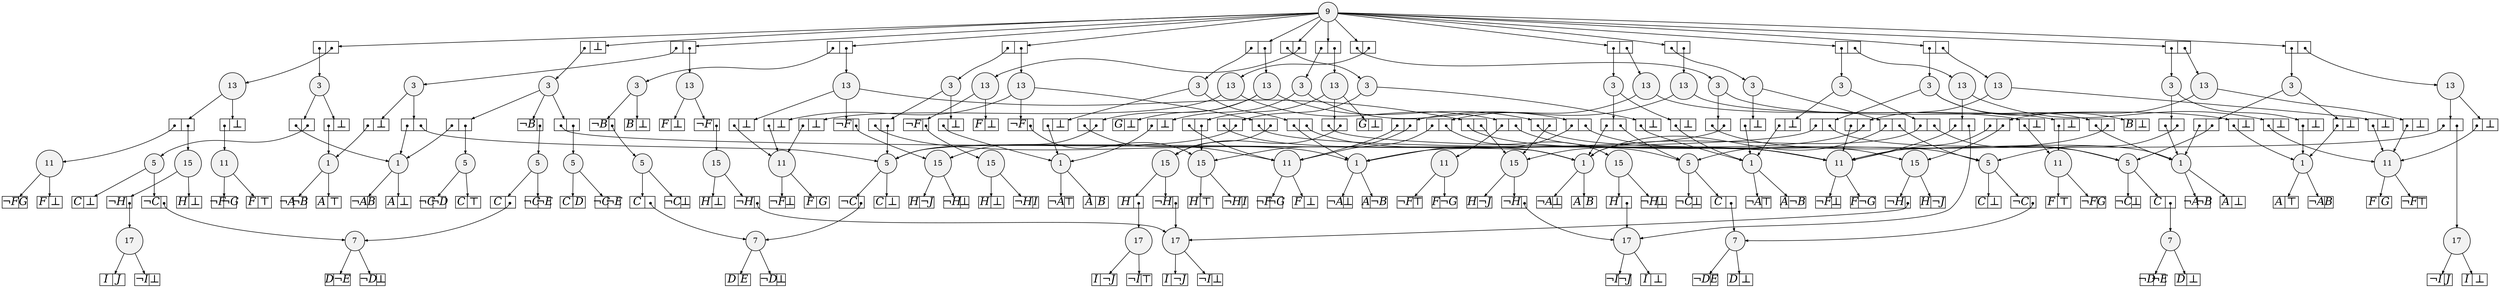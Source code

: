 
digraph sdd {

overlap=false

{rank=same; n268 n131 n88 n141 n76 }
{rank=same; n302 n242 n295 n128 n89 n297 n246 n132 n79 }
{rank=same; n304 n301 n300 n299 n298 n296 n294 n292 n290 n283 n281 n276 n275 n267 }
{rank=same; n148 n303 n248 n280 n147 n217 n33 n91 }
{rank=same; n326 }
{rank=same; n58 n59 n39 n95 }
{rank=same; n164 n166 n173 n177 n156 n170 n323 n314 n308 }
{rank=same; n179 n180 n174 n212 n216 n167 n204 n291 n305 n176 n306 n207 n206 n208 n325 }
{rank=same; n63 n65 n101 n114 n102 n158 n64 n106 }

n268 [label= "17",style=filled,fillcolor=gray95,shape=circle,height=.25,width=.25]; 
n268e0
      [label= "<L>I|<R>J",
      shape=record,
      fontsize=20,
      fontname="Times-Italic",
      fillcolor=white,
      style=filled,
      fixedsize=true,
      height=.30, 
      width=.65];

n268->n268e0 [arrowsize=.50];
n268e1
      [label= "<L>&not;I|<R>&#8869;",
      shape=record,
      fontsize=20,
      fontname="Times-Italic",
      fillcolor=white,
      style=filled,
      fixedsize=true,
      height=.30, 
      width=.65];

n268->n268e1 [arrowsize=.50];
n131 [label= "17",style=filled,fillcolor=gray95,shape=circle,height=.25,width=.25]; 
n131e0
      [label= "<L>I|<R>&not;J",
      shape=record,
      fontsize=20,
      fontname="Times-Italic",
      fillcolor=white,
      style=filled,
      fixedsize=true,
      height=.30, 
      width=.65];

n131->n131e0 [arrowsize=.50];
n131e1
      [label= "<L>&not;I|<R>&#8869;",
      shape=record,
      fontsize=20,
      fontname="Times-Italic",
      fillcolor=white,
      style=filled,
      fixedsize=true,
      height=.30, 
      width=.65];

n131->n131e1 [arrowsize=.50];
n88 [label= "17",style=filled,fillcolor=gray95,shape=circle,height=.25,width=.25]; 
n88e0
      [label= "<L>&not;I|<R>&not;J",
      shape=record,
      fontsize=20,
      fontname="Times-Italic",
      fillcolor=white,
      style=filled,
      fixedsize=true,
      height=.30, 
      width=.65];

n88->n88e0 [arrowsize=.50];
n88e1
      [label= "<L>I|<R>&#8869;",
      shape=record,
      fontsize=20,
      fontname="Times-Italic",
      fillcolor=white,
      style=filled,
      fixedsize=true,
      height=.30, 
      width=.65];

n88->n88e1 [arrowsize=.50];
n141 [label= "17",style=filled,fillcolor=gray95,shape=circle,height=.25,width=.25]; 
n141e0
      [label= "<L>&not;I|<R>J",
      shape=record,
      fontsize=20,
      fontname="Times-Italic",
      fillcolor=white,
      style=filled,
      fixedsize=true,
      height=.30, 
      width=.65];

n141->n141e0 [arrowsize=.50];
n141e1
      [label= "<L>I|<R>&#8869;",
      shape=record,
      fontsize=20,
      fontname="Times-Italic",
      fillcolor=white,
      style=filled,
      fixedsize=true,
      height=.30, 
      width=.65];

n141->n141e1 [arrowsize=.50];
n76 [label= "17",style=filled,fillcolor=gray95,shape=circle,height=.25,width=.25]; 
n76e0
      [label= "<L>I|<R>&not;J",
      shape=record,
      fontsize=20,
      fontname="Times-Italic",
      fillcolor=white,
      style=filled,
      fixedsize=true,
      height=.30, 
      width=.65];

n76->n76e0 [arrowsize=.50];
n76e1
      [label= "<L>&not;I|<R>&#8868;",
      shape=record,
      fontsize=20,
      fontname="Times-Italic",
      fillcolor=white,
      style=filled,
      fixedsize=true,
      height=.30, 
      width=.65];

n76->n76e1 [arrowsize=.50];
n302 [label= "15",style=filled,fillcolor=gray95,shape=circle,height=.25,width=.25]; 
n302e0
      [label= "<L>&not;H|<R>",
      shape=record,
      fontsize=20,
      fontname="Times-Italic",
      fillcolor=white,
      style=filled,
      fixedsize=true,
      height=.30, 
      width=.65];

n302->n302e0 [arrowsize=.50];
n302e0:R:c->n268 [arrowsize=.50,tailclip=false,arrowtail=dot,dir=both];
n302e1
      [label= "<L>H|<R>&#8869;",
      shape=record,
      fontsize=20,
      fontname="Times-Italic",
      fillcolor=white,
      style=filled,
      fixedsize=true,
      height=.30, 
      width=.65];

n302->n302e1 [arrowsize=.50];
n242 [label= "15",style=filled,fillcolor=gray95,shape=circle,height=.25,width=.25]; 
n242e0
      [label= "<L>&not;H|<R>",
      shape=record,
      fontsize=20,
      fontname="Times-Italic",
      fillcolor=white,
      style=filled,
      fixedsize=true,
      height=.30, 
      width=.65];

n242->n242e0 [arrowsize=.50];
n242e0:R:c->n131 [arrowsize=.50,tailclip=false,arrowtail=dot,dir=both];
n242e1
      [label= "<L>H|<R>&#8869;",
      shape=record,
      fontsize=20,
      fontname="Times-Italic",
      fillcolor=white,
      style=filled,
      fixedsize=true,
      height=.30, 
      width=.65];

n242->n242e1 [arrowsize=.50];
n295 [label= "15",style=filled,fillcolor=gray95,shape=circle,height=.25,width=.25]; 
n295e0
      [label= "<L>&not;H|<R>",
      shape=record,
      fontsize=20,
      fontname="Times-Italic",
      fillcolor=white,
      style=filled,
      fixedsize=true,
      height=.30, 
      width=.65];

n295->n295e0 [arrowsize=.50];
n295e0:R:c->n131 [arrowsize=.50,tailclip=false,arrowtail=dot,dir=both];
n295e1
      [label= "<L>H|<R>&not;J",
      shape=record,
      fontsize=20,
      fontname="Times-Italic",
      fillcolor=white,
      style=filled,
      fixedsize=true,
      height=.30, 
      width=.65];

n295->n295e1 [arrowsize=.50];
n128 [label= "15",style=filled,fillcolor=gray95,shape=circle,height=.25,width=.25]; 
n128e0
      [label= "<L>H|<R>&not;J",
      shape=record,
      fontsize=20,
      fontname="Times-Italic",
      fillcolor=white,
      style=filled,
      fixedsize=true,
      height=.30, 
      width=.65];

n128->n128e0 [arrowsize=.50];
n128e1
      [label= "<L>&not;H|<R>&#8869;",
      shape=record,
      fontsize=20,
      fontname="Times-Italic",
      fillcolor=white,
      style=filled,
      fixedsize=true,
      height=.30, 
      width=.65];

n128->n128e1 [arrowsize=.50];
n89 [label= "15",style=filled,fillcolor=gray95,shape=circle,height=.25,width=.25]; 
n89e0
      [label= "<L>&not;H|<R>",
      shape=record,
      fontsize=20,
      fontname="Times-Italic",
      fillcolor=white,
      style=filled,
      fixedsize=true,
      height=.30, 
      width=.65];

n89->n89e0 [arrowsize=.50];
n89e0:R:c->n88 [arrowsize=.50,tailclip=false,arrowtail=dot,dir=both];
n89e1
      [label= "<L>H|<R>&not;J",
      shape=record,
      fontsize=20,
      fontname="Times-Italic",
      fillcolor=white,
      style=filled,
      fixedsize=true,
      height=.30, 
      width=.65];

n89->n89e1 [arrowsize=.50];
n297 [label= "15",style=filled,fillcolor=gray95,shape=circle,height=.25,width=.25]; 
n297e0
      [label= "<L>H|<R>",
      shape=record,
      fontsize=20,
      fontname="Times-Italic",
      fillcolor=white,
      style=filled,
      fixedsize=true,
      height=.30, 
      width=.65];

n297->n297e0 [arrowsize=.50];
n297e0:R:c->n88 [arrowsize=.50,tailclip=false,arrowtail=dot,dir=both];
n297e1
      [label= "<L>&not;H|<R>&#8869;",
      shape=record,
      fontsize=20,
      fontname="Times-Italic",
      fillcolor=white,
      style=filled,
      fixedsize=true,
      height=.30, 
      width=.65];

n297->n297e1 [arrowsize=.50];
n246 [label= "15",style=filled,fillcolor=gray95,shape=circle,height=.25,width=.25]; 
n246e0
      [label= "<L>&not;H|<R>I",
      shape=record,
      fontsize=20,
      fontname="Times-Italic",
      fillcolor=white,
      style=filled,
      fixedsize=true,
      height=.30, 
      width=.65];

n246->n246e0 [arrowsize=.50];
n246e1
      [label= "<L>H|<R>&#8869;",
      shape=record,
      fontsize=20,
      fontname="Times-Italic",
      fillcolor=white,
      style=filled,
      fixedsize=true,
      height=.30, 
      width=.65];

n246->n246e1 [arrowsize=.50];
n132 [label= "15",style=filled,fillcolor=gray95,shape=circle,height=.25,width=.25]; 
n132e0
      [label= "<L>&not;H|<R>",
      shape=record,
      fontsize=20,
      fontname="Times-Italic",
      fillcolor=white,
      style=filled,
      fixedsize=true,
      height=.30, 
      width=.65];

n132->n132e0 [arrowsize=.50];
n132e0:R:c->n131 [arrowsize=.50,tailclip=false,arrowtail=dot,dir=both];
n132e1
      [label= "<L>H|<R>",
      shape=record,
      fontsize=20,
      fontname="Times-Italic",
      fillcolor=white,
      style=filled,
      fixedsize=true,
      height=.30, 
      width=.65];

n132->n132e1 [arrowsize=.50];
n132e1:R:c->n76 [arrowsize=.50,tailclip=false,arrowtail=dot,dir=both];
n79 [label= "15",style=filled,fillcolor=gray95,shape=circle,height=.25,width=.25]; 
n79e0
      [label= "<L>&not;H|<R>I",
      shape=record,
      fontsize=20,
      fontname="Times-Italic",
      fillcolor=white,
      style=filled,
      fixedsize=true,
      height=.30, 
      width=.65];

n79->n79e0 [arrowsize=.50];
n79e1
      [label= "<L>H|<R>&#8868;",
      shape=record,
      fontsize=20,
      fontname="Times-Italic",
      fillcolor=white,
      style=filled,
      fixedsize=true,
      height=.30, 
      width=.65];

n79->n79e1 [arrowsize=.50];
n304 [label= "13",style=filled,fillcolor=gray95,shape=circle,height=.25,width=.25]; 
n304e0
      [label= "<L>|<R>",
      shape=record,
      fontsize=20,
      fontname="Times-Italic",
      fillcolor=white,
      style=filled,
      fixedsize=true,
      height=.30, 
      width=.65];

n304->n304e0 [arrowsize=.50];
n304e0:L:c->n148 [arrowsize=.50,tailclip=false,arrowtail=dot,dir=both];
n304e0:R:c->n302 [arrowsize=.50,tailclip=false,arrowtail=dot,dir=both];
n304e1
      [label= "<L>|<R>&#8869;",
      shape=record,
      fontsize=20,
      fontname="Times-Italic",
      fillcolor=white,
      style=filled,
      fixedsize=true,
      height=.30, 
      width=.65];

n304->n304e1 [arrowsize=.50];
n304e1:L:c->n303 [arrowsize=.50,tailclip=false,arrowtail=dot,dir=both];
n301 [label= "13",style=filled,fillcolor=gray95,shape=circle,height=.25,width=.25]; 
n301e0
      [label= "<L>&not;F|<R>",
      shape=record,
      fontsize=20,
      fontname="Times-Italic",
      fillcolor=white,
      style=filled,
      fixedsize=true,
      height=.30, 
      width=.65];

n301->n301e0 [arrowsize=.50];
n301e0:R:c->n242 [arrowsize=.50,tailclip=false,arrowtail=dot,dir=both];
n301e1
      [label= "<L>F|<R>&#8869;",
      shape=record,
      fontsize=20,
      fontname="Times-Italic",
      fillcolor=white,
      style=filled,
      fixedsize=true,
      height=.30, 
      width=.65];

n301->n301e1 [arrowsize=.50];
n300 [label= "13",style=filled,fillcolor=gray95,shape=circle,height=.25,width=.25]; 
n300e0
      [label= "<L>|<R>",
      shape=record,
      fontsize=20,
      fontname="Times-Italic",
      fillcolor=white,
      style=filled,
      fixedsize=true,
      height=.30, 
      width=.65];

n300->n300e0 [arrowsize=.50];
n300e0:L:c->n248 [arrowsize=.50,tailclip=false,arrowtail=dot,dir=both];
n300e0:R:c->n295 [arrowsize=.50,tailclip=false,arrowtail=dot,dir=both];
n300e1
      [label= "<L>|<R>&#8869;",
      shape=record,
      fontsize=20,
      fontname="Times-Italic",
      fillcolor=white,
      style=filled,
      fixedsize=true,
      height=.30, 
      width=.65];

n300->n300e1 [arrowsize=.50];
n300e1:L:c->n280 [arrowsize=.50,tailclip=false,arrowtail=dot,dir=both];
n299 [label= "13",style=filled,fillcolor=gray95,shape=circle,height=.25,width=.25]; 
n299e0
      [label= "<L>|<R>",
      shape=record,
      fontsize=20,
      fontname="Times-Italic",
      fillcolor=white,
      style=filled,
      fixedsize=true,
      height=.30, 
      width=.65];

n299->n299e0 [arrowsize=.50];
n299e0:L:c->n147 [arrowsize=.50,tailclip=false,arrowtail=dot,dir=both];
n299e0:R:c->n128 [arrowsize=.50,tailclip=false,arrowtail=dot,dir=both];
n299e1
      [label= "<L>|<R>",
      shape=record,
      fontsize=20,
      fontname="Times-Italic",
      fillcolor=white,
      style=filled,
      fixedsize=true,
      height=.30, 
      width=.65];

n299->n299e1 [arrowsize=.50];
n299e1:L:c->n248 [arrowsize=.50,tailclip=false,arrowtail=dot,dir=both];
n299e1:R:c->n89 [arrowsize=.50,tailclip=false,arrowtail=dot,dir=both];
n299e2
      [label= "<L>G|<R>&#8869;",
      shape=record,
      fontsize=20,
      fontname="Times-Italic",
      fillcolor=white,
      style=filled,
      fixedsize=true,
      height=.30, 
      width=.65];

n299->n299e2 [arrowsize=.50];
n298 [label= "13",style=filled,fillcolor=gray95,shape=circle,height=.25,width=.25]; 
n298e0
      [label= "<L>|<R>",
      shape=record,
      fontsize=20,
      fontname="Times-Italic",
      fillcolor=white,
      style=filled,
      fixedsize=true,
      height=.30, 
      width=.65];

n298->n298e0 [arrowsize=.50];
n298e0:L:c->n147 [arrowsize=.50,tailclip=false,arrowtail=dot,dir=both];
n298e0:R:c->n297 [arrowsize=.50,tailclip=false,arrowtail=dot,dir=both];
n298e1
      [label= "<L>|<R>&#8869;",
      shape=record,
      fontsize=20,
      fontname="Times-Italic",
      fillcolor=white,
      style=filled,
      fixedsize=true,
      height=.30, 
      width=.65];

n298->n298e1 [arrowsize=.50];
n298e1:L:c->n217 [arrowsize=.50,tailclip=false,arrowtail=dot,dir=both];
n296 [label= "13",style=filled,fillcolor=gray95,shape=circle,height=.25,width=.25]; 
n296e0
      [label= "<L>|<R>",
      shape=record,
      fontsize=20,
      fontname="Times-Italic",
      fillcolor=white,
      style=filled,
      fixedsize=true,
      height=.30, 
      width=.65];

n296->n296e0 [arrowsize=.50];
n296e0:L:c->n33 [arrowsize=.50,tailclip=false,arrowtail=dot,dir=both];
n296e0:R:c->n295 [arrowsize=.50,tailclip=false,arrowtail=dot,dir=both];
n296e1
      [label= "<L>|<R>&#8869;",
      shape=record,
      fontsize=20,
      fontname="Times-Italic",
      fillcolor=white,
      style=filled,
      fixedsize=true,
      height=.30, 
      width=.65];

n296->n296e1 [arrowsize=.50];
n296e1:L:c->n91 [arrowsize=.50,tailclip=false,arrowtail=dot,dir=both];
n294 [label= "13",style=filled,fillcolor=gray95,shape=circle,height=.25,width=.25]; 
n294e0
      [label= "<L>&not;F|<R>",
      shape=record,
      fontsize=20,
      fontname="Times-Italic",
      fillcolor=white,
      style=filled,
      fixedsize=true,
      height=.30, 
      width=.65];

n294->n294e0 [arrowsize=.50];
n294e0:R:c->n246 [arrowsize=.50,tailclip=false,arrowtail=dot,dir=both];
n294e1
      [label= "<L>F|<R>&#8869;",
      shape=record,
      fontsize=20,
      fontname="Times-Italic",
      fillcolor=white,
      style=filled,
      fixedsize=true,
      height=.30, 
      width=.65];

n294->n294e1 [arrowsize=.50];
n292 [label= "13",style=filled,fillcolor=gray95,shape=circle,height=.25,width=.25]; 
n292e0
      [label= "<L>|<R>",
      shape=record,
      fontsize=20,
      fontname="Times-Italic",
      fillcolor=white,
      style=filled,
      fixedsize=true,
      height=.30, 
      width=.65];

n292->n292e0 [arrowsize=.50];
n292e0:L:c->n248 [arrowsize=.50,tailclip=false,arrowtail=dot,dir=both];
n292e0:R:c->n88 [arrowsize=.50,tailclip=false,arrowtail=dot,dir=both];
n292e1
      [label= "<L>|<R>&#8869;",
      shape=record,
      fontsize=20,
      fontname="Times-Italic",
      fillcolor=white,
      style=filled,
      fixedsize=true,
      height=.30, 
      width=.65];

n292->n292e1 [arrowsize=.50];
n292e1:L:c->n280 [arrowsize=.50,tailclip=false,arrowtail=dot,dir=both];
n290 [label= "13",style=filled,fillcolor=gray95,shape=circle,height=.25,width=.25]; 
n290e0
      [label= "<L>&not;F|<R>",
      shape=record,
      fontsize=20,
      fontname="Times-Italic",
      fillcolor=white,
      style=filled,
      fixedsize=true,
      height=.30, 
      width=.65];

n290->n290e0 [arrowsize=.50];
n290e0:R:c->n128 [arrowsize=.50,tailclip=false,arrowtail=dot,dir=both];
n290e1
      [label= "<L>|<R>",
      shape=record,
      fontsize=20,
      fontname="Times-Italic",
      fillcolor=white,
      style=filled,
      fixedsize=true,
      height=.30, 
      width=.65];

n290->n290e1 [arrowsize=.50];
n290e1:L:c->n248 [arrowsize=.50,tailclip=false,arrowtail=dot,dir=both];
n290e1:R:c->n89 [arrowsize=.50,tailclip=false,arrowtail=dot,dir=both];
n290e2
      [label= "<L>|<R>&#8869;",
      shape=record,
      fontsize=20,
      fontname="Times-Italic",
      fillcolor=white,
      style=filled,
      fixedsize=true,
      height=.30, 
      width=.65];

n290->n290e2 [arrowsize=.50];
n290e2:L:c->n91 [arrowsize=.50,tailclip=false,arrowtail=dot,dir=both];
n283 [label= "13",style=filled,fillcolor=gray95,shape=circle,height=.25,width=.25]; 
n283e0
      [label= "<L>|<R>",
      shape=record,
      fontsize=20,
      fontname="Times-Italic",
      fillcolor=white,
      style=filled,
      fixedsize=true,
      height=.30, 
      width=.65];

n283->n283e0 [arrowsize=.50];
n283e0:L:c->n248 [arrowsize=.50,tailclip=false,arrowtail=dot,dir=both];
n283e0:R:c->n141 [arrowsize=.50,tailclip=false,arrowtail=dot,dir=both];
n283e1
      [label= "<L>|<R>&#8869;",
      shape=record,
      fontsize=20,
      fontname="Times-Italic",
      fillcolor=white,
      style=filled,
      fixedsize=true,
      height=.30, 
      width=.65];

n283->n283e1 [arrowsize=.50];
n283e1:L:c->n280 [arrowsize=.50,tailclip=false,arrowtail=dot,dir=both];
n281 [label= "13",style=filled,fillcolor=gray95,shape=circle,height=.25,width=.25]; 
n281e0
      [label= "<L>|<R>",
      shape=record,
      fontsize=20,
      fontname="Times-Italic",
      fillcolor=white,
      style=filled,
      fixedsize=true,
      height=.30, 
      width=.65];

n281->n281e0 [arrowsize=.50];
n281e0:L:c->n248 [arrowsize=.50,tailclip=false,arrowtail=dot,dir=both];
n281e0:R:c->n89 [arrowsize=.50,tailclip=false,arrowtail=dot,dir=both];
n281e1
      [label= "<L>|<R>&#8869;",
      shape=record,
      fontsize=20,
      fontname="Times-Italic",
      fillcolor=white,
      style=filled,
      fixedsize=true,
      height=.30, 
      width=.65];

n281->n281e1 [arrowsize=.50];
n281e1:L:c->n280 [arrowsize=.50,tailclip=false,arrowtail=dot,dir=both];
n276 [label= "13",style=filled,fillcolor=gray95,shape=circle,height=.25,width=.25]; 
n276e0
      [label= "<L>|<R>",
      shape=record,
      fontsize=20,
      fontname="Times-Italic",
      fillcolor=white,
      style=filled,
      fixedsize=true,
      height=.30, 
      width=.65];

n276->n276e0 [arrowsize=.50];
n276e0:L:c->n248 [arrowsize=.50,tailclip=false,arrowtail=dot,dir=both];
n276e0:R:c->n132 [arrowsize=.50,tailclip=false,arrowtail=dot,dir=both];
n276e1
      [label= "<L>&not;F|<R>",
      shape=record,
      fontsize=20,
      fontname="Times-Italic",
      fillcolor=white,
      style=filled,
      fixedsize=true,
      height=.30, 
      width=.65];

n276->n276e1 [arrowsize=.50];
n276e1:R:c->n79 [arrowsize=.50,tailclip=false,arrowtail=dot,dir=both];
n276e2
      [label= "<L>|<R>&#8869;",
      shape=record,
      fontsize=20,
      fontname="Times-Italic",
      fillcolor=white,
      style=filled,
      fixedsize=true,
      height=.30, 
      width=.65];

n276->n276e2 [arrowsize=.50];
n276e2:L:c->n91 [arrowsize=.50,tailclip=false,arrowtail=dot,dir=both];
n275 [label= "13",style=filled,fillcolor=gray95,shape=circle,height=.25,width=.25]; 
n275e0
      [label= "<L>|<R>",
      shape=record,
      fontsize=20,
      fontname="Times-Italic",
      fillcolor=white,
      style=filled,
      fixedsize=true,
      height=.30, 
      width=.65];

n275->n275e0 [arrowsize=.50];
n275e0:L:c->n248 [arrowsize=.50,tailclip=false,arrowtail=dot,dir=both];
n275e0:R:c->n132 [arrowsize=.50,tailclip=false,arrowtail=dot,dir=both];
n275e1
      [label= "<L>|<R>",
      shape=record,
      fontsize=20,
      fontname="Times-Italic",
      fillcolor=white,
      style=filled,
      fixedsize=true,
      height=.30, 
      width=.65];

n275->n275e1 [arrowsize=.50];
n275e1:L:c->n147 [arrowsize=.50,tailclip=false,arrowtail=dot,dir=both];
n275e1:R:c->n79 [arrowsize=.50,tailclip=false,arrowtail=dot,dir=both];
n275e2
      [label= "<L>G|<R>&#8869;",
      shape=record,
      fontsize=20,
      fontname="Times-Italic",
      fillcolor=white,
      style=filled,
      fixedsize=true,
      height=.30, 
      width=.65];

n275->n275e2 [arrowsize=.50];
n267 [label= "13",style=filled,fillcolor=gray95,shape=circle,height=.25,width=.25]; 
n267e0
      [label= "<L>|<R>",
      shape=record,
      fontsize=20,
      fontname="Times-Italic",
      fillcolor=white,
      style=filled,
      fixedsize=true,
      height=.30, 
      width=.65];

n267->n267e0 [arrowsize=.50];
n267e0:L:c->n147 [arrowsize=.50,tailclip=false,arrowtail=dot,dir=both];
n267e0:R:c->n79 [arrowsize=.50,tailclip=false,arrowtail=dot,dir=both];
n267e1
      [label= "<L>|<R>&#8869;",
      shape=record,
      fontsize=20,
      fontname="Times-Italic",
      fillcolor=white,
      style=filled,
      fixedsize=true,
      height=.30, 
      width=.65];

n267->n267e1 [arrowsize=.50];
n267e1:L:c->n217 [arrowsize=.50,tailclip=false,arrowtail=dot,dir=both];
n148 [label= "11",style=filled,fillcolor=gray95,shape=circle,height=.25,width=.25]; 
n148e0
      [label= "<L>&not;F|<R>G",
      shape=record,
      fontsize=20,
      fontname="Times-Italic",
      fillcolor=white,
      style=filled,
      fixedsize=true,
      height=.30, 
      width=.65];

n148->n148e0 [arrowsize=.50];
n148e1
      [label= "<L>F|<R>&#8869;",
      shape=record,
      fontsize=20,
      fontname="Times-Italic",
      fillcolor=white,
      style=filled,
      fixedsize=true,
      height=.30, 
      width=.65];

n148->n148e1 [arrowsize=.50];
n303 [label= "11",style=filled,fillcolor=gray95,shape=circle,height=.25,width=.25]; 
n303e0
      [label= "<L>&not;F|<R>&not;G",
      shape=record,
      fontsize=20,
      fontname="Times-Italic",
      fillcolor=white,
      style=filled,
      fixedsize=true,
      height=.30, 
      width=.65];

n303->n303e0 [arrowsize=.50];
n303e1
      [label= "<L>F|<R>&#8868;",
      shape=record,
      fontsize=20,
      fontname="Times-Italic",
      fillcolor=white,
      style=filled,
      fixedsize=true,
      height=.30, 
      width=.65];

n303->n303e1 [arrowsize=.50];
n248 [label= "11",style=filled,fillcolor=gray95,shape=circle,height=.25,width=.25]; 
n248e0
      [label= "<L>F|<R>&not;G",
      shape=record,
      fontsize=20,
      fontname="Times-Italic",
      fillcolor=white,
      style=filled,
      fixedsize=true,
      height=.30, 
      width=.65];

n248->n248e0 [arrowsize=.50];
n248e1
      [label= "<L>&not;F|<R>&#8869;",
      shape=record,
      fontsize=20,
      fontname="Times-Italic",
      fillcolor=white,
      style=filled,
      fixedsize=true,
      height=.30, 
      width=.65];

n248->n248e1 [arrowsize=.50];
n280 [label= "11",style=filled,fillcolor=gray95,shape=circle,height=.25,width=.25]; 
n280e0
      [label= "<L>F|<R>G",
      shape=record,
      fontsize=20,
      fontname="Times-Italic",
      fillcolor=white,
      style=filled,
      fixedsize=true,
      height=.30, 
      width=.65];

n280->n280e0 [arrowsize=.50];
n280e1
      [label= "<L>&not;F|<R>&#8868;",
      shape=record,
      fontsize=20,
      fontname="Times-Italic",
      fillcolor=white,
      style=filled,
      fixedsize=true,
      height=.30, 
      width=.65];

n280->n280e1 [arrowsize=.50];
n147 [label= "11",style=filled,fillcolor=gray95,shape=circle,height=.25,width=.25]; 
n147e0
      [label= "<L>&not;F|<R>&not;G",
      shape=record,
      fontsize=20,
      fontname="Times-Italic",
      fillcolor=white,
      style=filled,
      fixedsize=true,
      height=.30, 
      width=.65];

n147->n147e0 [arrowsize=.50];
n147e1
      [label= "<L>F|<R>&#8869;",
      shape=record,
      fontsize=20,
      fontname="Times-Italic",
      fillcolor=white,
      style=filled,
      fixedsize=true,
      height=.30, 
      width=.65];

n147->n147e1 [arrowsize=.50];
n217 [label= "11",style=filled,fillcolor=gray95,shape=circle,height=.25,width=.25]; 
n217e0
      [label= "<L>&not;F|<R>G",
      shape=record,
      fontsize=20,
      fontname="Times-Italic",
      fillcolor=white,
      style=filled,
      fixedsize=true,
      height=.30, 
      width=.65];

n217->n217e0 [arrowsize=.50];
n217e1
      [label= "<L>F|<R>&#8868;",
      shape=record,
      fontsize=20,
      fontname="Times-Italic",
      fillcolor=white,
      style=filled,
      fixedsize=true,
      height=.30, 
      width=.65];

n217->n217e1 [arrowsize=.50];
n33 [label= "11",style=filled,fillcolor=gray95,shape=circle,height=.25,width=.25]; 
n33e0
      [label= "<L>F|<R>&not;G",
      shape=record,
      fontsize=20,
      fontname="Times-Italic",
      fillcolor=white,
      style=filled,
      fixedsize=true,
      height=.30, 
      width=.65];

n33->n33e0 [arrowsize=.50];
n33e1
      [label= "<L>&not;F|<R>&#8868;",
      shape=record,
      fontsize=20,
      fontname="Times-Italic",
      fillcolor=white,
      style=filled,
      fixedsize=true,
      height=.30, 
      width=.65];

n33->n33e1 [arrowsize=.50];
n91 [label= "11",style=filled,fillcolor=gray95,shape=circle,height=.25,width=.25]; 
n91e0
      [label= "<L>F|<R>G",
      shape=record,
      fontsize=20,
      fontname="Times-Italic",
      fillcolor=white,
      style=filled,
      fixedsize=true,
      height=.30, 
      width=.65];

n91->n91e0 [arrowsize=.50];
n91e1
      [label= "<L>&not;F|<R>&#8869;",
      shape=record,
      fontsize=20,
      fontname="Times-Italic",
      fillcolor=white,
      style=filled,
      fixedsize=true,
      height=.30, 
      width=.65];

n91->n91e1 [arrowsize=.50];
n326 [label= "9",style=filled,fillcolor=gray95,shape=circle,height=.25,width=.25]; 
n326e0
      [label= "<L>|<R>",
      shape=record,
      fontsize=20,
      fontname="Times-Italic",
      fillcolor=white,
      style=filled,
      fixedsize=true,
      height=.30, 
      width=.65];

n326->n326e0 [arrowsize=.50];
n326e0:L:c->n179 [arrowsize=.50,tailclip=false,arrowtail=dot,dir=both];
n326e0:R:c->n304 [arrowsize=.50,tailclip=false,arrowtail=dot,dir=both];
n326e1
      [label= "<L>|<R>",
      shape=record,
      fontsize=20,
      fontname="Times-Italic",
      fillcolor=white,
      style=filled,
      fixedsize=true,
      height=.30, 
      width=.65];

n326->n326e1 [arrowsize=.50];
n326e1:L:c->n180 [arrowsize=.50,tailclip=false,arrowtail=dot,dir=both];
n326e1:R:c->n301 [arrowsize=.50,tailclip=false,arrowtail=dot,dir=both];
n326e2
      [label= "<L>|<R>",
      shape=record,
      fontsize=20,
      fontname="Times-Italic",
      fillcolor=white,
      style=filled,
      fixedsize=true,
      height=.30, 
      width=.65];

n326->n326e2 [arrowsize=.50];
n326e2:L:c->n174 [arrowsize=.50,tailclip=false,arrowtail=dot,dir=both];
n326e2:R:c->n300 [arrowsize=.50,tailclip=false,arrowtail=dot,dir=both];
n326e3
      [label= "<L>|<R>",
      shape=record,
      fontsize=20,
      fontname="Times-Italic",
      fillcolor=white,
      style=filled,
      fixedsize=true,
      height=.30, 
      width=.65];

n326->n326e3 [arrowsize=.50];
n326e3:L:c->n212 [arrowsize=.50,tailclip=false,arrowtail=dot,dir=both];
n326e3:R:c->n299 [arrowsize=.50,tailclip=false,arrowtail=dot,dir=both];
n326e4
      [label= "<L>|<R>",
      shape=record,
      fontsize=20,
      fontname="Times-Italic",
      fillcolor=white,
      style=filled,
      fixedsize=true,
      height=.30, 
      width=.65];

n326->n326e4 [arrowsize=.50];
n326e4:L:c->n216 [arrowsize=.50,tailclip=false,arrowtail=dot,dir=both];
n326e4:R:c->n298 [arrowsize=.50,tailclip=false,arrowtail=dot,dir=both];
n326e5
      [label= "<L>|<R>",
      shape=record,
      fontsize=20,
      fontname="Times-Italic",
      fillcolor=white,
      style=filled,
      fixedsize=true,
      height=.30, 
      width=.65];

n326->n326e5 [arrowsize=.50];
n326e5:L:c->n167 [arrowsize=.50,tailclip=false,arrowtail=dot,dir=both];
n326e5:R:c->n296 [arrowsize=.50,tailclip=false,arrowtail=dot,dir=both];
n326e6
      [label= "<L>|<R>",
      shape=record,
      fontsize=20,
      fontname="Times-Italic",
      fillcolor=white,
      style=filled,
      fixedsize=true,
      height=.30, 
      width=.65];

n326->n326e6 [arrowsize=.50];
n326e6:L:c->n204 [arrowsize=.50,tailclip=false,arrowtail=dot,dir=both];
n326e6:R:c->n294 [arrowsize=.50,tailclip=false,arrowtail=dot,dir=both];
n326e7
      [label= "<L>|<R>",
      shape=record,
      fontsize=20,
      fontname="Times-Italic",
      fillcolor=white,
      style=filled,
      fixedsize=true,
      height=.30, 
      width=.65];

n326->n326e7 [arrowsize=.50];
n326e7:L:c->n291 [arrowsize=.50,tailclip=false,arrowtail=dot,dir=both];
n326e7:R:c->n292 [arrowsize=.50,tailclip=false,arrowtail=dot,dir=both];
n326e8
      [label= "<L>|<R>",
      shape=record,
      fontsize=20,
      fontname="Times-Italic",
      fillcolor=white,
      style=filled,
      fixedsize=true,
      height=.30, 
      width=.65];

n326->n326e8 [arrowsize=.50];
n326e8:L:c->n305 [arrowsize=.50,tailclip=false,arrowtail=dot,dir=both];
n326e8:R:c->n290 [arrowsize=.50,tailclip=false,arrowtail=dot,dir=both];
n326e9
      [label= "<L>|<R>",
      shape=record,
      fontsize=20,
      fontname="Times-Italic",
      fillcolor=white,
      style=filled,
      fixedsize=true,
      height=.30, 
      width=.65];

n326->n326e9 [arrowsize=.50];
n326e9:L:c->n176 [arrowsize=.50,tailclip=false,arrowtail=dot,dir=both];
n326e9:R:c->n283 [arrowsize=.50,tailclip=false,arrowtail=dot,dir=both];
n326e10
      [label= "<L>|<R>",
      shape=record,
      fontsize=20,
      fontname="Times-Italic",
      fillcolor=white,
      style=filled,
      fixedsize=true,
      height=.30, 
      width=.65];

n326->n326e10 [arrowsize=.50];
n326e10:L:c->n306 [arrowsize=.50,tailclip=false,arrowtail=dot,dir=both];
n326e10:R:c->n281 [arrowsize=.50,tailclip=false,arrowtail=dot,dir=both];
n326e11
      [label= "<L>|<R>",
      shape=record,
      fontsize=20,
      fontname="Times-Italic",
      fillcolor=white,
      style=filled,
      fixedsize=true,
      height=.30, 
      width=.65];

n326->n326e11 [arrowsize=.50];
n326e11:L:c->n207 [arrowsize=.50,tailclip=false,arrowtail=dot,dir=both];
n326e11:R:c->n276 [arrowsize=.50,tailclip=false,arrowtail=dot,dir=both];
n326e12
      [label= "<L>|<R>",
      shape=record,
      fontsize=20,
      fontname="Times-Italic",
      fillcolor=white,
      style=filled,
      fixedsize=true,
      height=.30, 
      width=.65];

n326->n326e12 [arrowsize=.50];
n326e12:L:c->n206 [arrowsize=.50,tailclip=false,arrowtail=dot,dir=both];
n326e12:R:c->n275 [arrowsize=.50,tailclip=false,arrowtail=dot,dir=both];
n326e13
      [label= "<L>|<R>",
      shape=record,
      fontsize=20,
      fontname="Times-Italic",
      fillcolor=white,
      style=filled,
      fixedsize=true,
      height=.30, 
      width=.65];

n326->n326e13 [arrowsize=.50];
n326e13:L:c->n208 [arrowsize=.50,tailclip=false,arrowtail=dot,dir=both];
n326e13:R:c->n267 [arrowsize=.50,tailclip=false,arrowtail=dot,dir=both];
n326e14
      [label= "<L>|<R>&#8869;",
      shape=record,
      fontsize=20,
      fontname="Times-Italic",
      fillcolor=white,
      style=filled,
      fixedsize=true,
      height=.30, 
      width=.65];

n326->n326e14 [arrowsize=.50];
n326e14:L:c->n325 [arrowsize=.50,tailclip=false,arrowtail=dot,dir=both];
n58 [label= "7",style=filled,fillcolor=gray95,shape=circle,height=.25,width=.25]; 
n58e0
      [label= "<L>D|<R>&not;E",
      shape=record,
      fontsize=20,
      fontname="Times-Italic",
      fillcolor=white,
      style=filled,
      fixedsize=true,
      height=.30, 
      width=.65];

n58->n58e0 [arrowsize=.50];
n58e1
      [label= "<L>&not;D|<R>&#8869;",
      shape=record,
      fontsize=20,
      fontname="Times-Italic",
      fillcolor=white,
      style=filled,
      fixedsize=true,
      height=.30, 
      width=.65];

n58->n58e1 [arrowsize=.50];
n59 [label= "7",style=filled,fillcolor=gray95,shape=circle,height=.25,width=.25]; 
n59e0
      [label= "<L>D|<R>E",
      shape=record,
      fontsize=20,
      fontname="Times-Italic",
      fillcolor=white,
      style=filled,
      fixedsize=true,
      height=.30, 
      width=.65];

n59->n59e0 [arrowsize=.50];
n59e1
      [label= "<L>&not;D|<R>&#8869;",
      shape=record,
      fontsize=20,
      fontname="Times-Italic",
      fillcolor=white,
      style=filled,
      fixedsize=true,
      height=.30, 
      width=.65];

n59->n59e1 [arrowsize=.50];
n39 [label= "7",style=filled,fillcolor=gray95,shape=circle,height=.25,width=.25]; 
n39e0
      [label= "<L>&not;D|<R>E",
      shape=record,
      fontsize=20,
      fontname="Times-Italic",
      fillcolor=white,
      style=filled,
      fixedsize=true,
      height=.30, 
      width=.65];

n39->n39e0 [arrowsize=.50];
n39e1
      [label= "<L>D|<R>&#8869;",
      shape=record,
      fontsize=20,
      fontname="Times-Italic",
      fillcolor=white,
      style=filled,
      fixedsize=true,
      height=.30, 
      width=.65];

n39->n39e1 [arrowsize=.50];
n95 [label= "7",style=filled,fillcolor=gray95,shape=circle,height=.25,width=.25]; 
n95e0
      [label= "<L>&not;D|<R>&not;E",
      shape=record,
      fontsize=20,
      fontname="Times-Italic",
      fillcolor=white,
      style=filled,
      fixedsize=true,
      height=.30, 
      width=.65];

n95->n95e0 [arrowsize=.50];
n95e1
      [label= "<L>D|<R>&#8869;",
      shape=record,
      fontsize=20,
      fontname="Times-Italic",
      fillcolor=white,
      style=filled,
      fixedsize=true,
      height=.30, 
      width=.65];

n95->n95e1 [arrowsize=.50];
n164 [label= "5",style=filled,fillcolor=gray95,shape=circle,height=.25,width=.25]; 
n164e0
      [label= "<L>&not;C|<R>",
      shape=record,
      fontsize=20,
      fontname="Times-Italic",
      fillcolor=white,
      style=filled,
      fixedsize=true,
      height=.30, 
      width=.65];

n164->n164e0 [arrowsize=.50];
n164e0:R:c->n58 [arrowsize=.50,tailclip=false,arrowtail=dot,dir=both];
n164e1
      [label= "<L>C|<R>&#8869;",
      shape=record,
      fontsize=20,
      fontname="Times-Italic",
      fillcolor=white,
      style=filled,
      fixedsize=true,
      height=.30, 
      width=.65];

n164->n164e1 [arrowsize=.50];
n166 [label= "5",style=filled,fillcolor=gray95,shape=circle,height=.25,width=.25]; 
n166e0
      [label= "<L>&not;C|<R>",
      shape=record,
      fontsize=20,
      fontname="Times-Italic",
      fillcolor=white,
      style=filled,
      fixedsize=true,
      height=.30, 
      width=.65];

n166->n166e0 [arrowsize=.50];
n166e0:R:c->n59 [arrowsize=.50,tailclip=false,arrowtail=dot,dir=both];
n166e1
      [label= "<L>C|<R>&#8869;",
      shape=record,
      fontsize=20,
      fontname="Times-Italic",
      fillcolor=white,
      style=filled,
      fixedsize=true,
      height=.30, 
      width=.65];

n166->n166e1 [arrowsize=.50];
n173 [label= "5",style=filled,fillcolor=gray95,shape=circle,height=.25,width=.25]; 
n173e0
      [label= "<L>&not;C|<R>",
      shape=record,
      fontsize=20,
      fontname="Times-Italic",
      fillcolor=white,
      style=filled,
      fixedsize=true,
      height=.30, 
      width=.65];

n173->n173e0 [arrowsize=.50];
n173e0:R:c->n39 [arrowsize=.50,tailclip=false,arrowtail=dot,dir=both];
n173e1
      [label= "<L>C|<R>&#8869;",
      shape=record,
      fontsize=20,
      fontname="Times-Italic",
      fillcolor=white,
      style=filled,
      fixedsize=true,
      height=.30, 
      width=.65];

n173->n173e1 [arrowsize=.50];
n177 [label= "5",style=filled,fillcolor=gray95,shape=circle,height=.25,width=.25]; 
n177e0
      [label= "<L>C|<R>",
      shape=record,
      fontsize=20,
      fontname="Times-Italic",
      fillcolor=white,
      style=filled,
      fixedsize=true,
      height=.30, 
      width=.65];

n177->n177e0 [arrowsize=.50];
n177e0:R:c->n39 [arrowsize=.50,tailclip=false,arrowtail=dot,dir=both];
n177e1
      [label= "<L>&not;C|<R>&#8869;",
      shape=record,
      fontsize=20,
      fontname="Times-Italic",
      fillcolor=white,
      style=filled,
      fixedsize=true,
      height=.30, 
      width=.65];

n177->n177e1 [arrowsize=.50];
n156 [label= "5",style=filled,fillcolor=gray95,shape=circle,height=.25,width=.25]; 
n156e0
      [label= "<L>C|<R>",
      shape=record,
      fontsize=20,
      fontname="Times-Italic",
      fillcolor=white,
      style=filled,
      fixedsize=true,
      height=.30, 
      width=.65];

n156->n156e0 [arrowsize=.50];
n156e0:R:c->n95 [arrowsize=.50,tailclip=false,arrowtail=dot,dir=both];
n156e1
      [label= "<L>&not;C|<R>&#8869;",
      shape=record,
      fontsize=20,
      fontname="Times-Italic",
      fillcolor=white,
      style=filled,
      fixedsize=true,
      height=.30, 
      width=.65];

n156->n156e1 [arrowsize=.50];
n170 [label= "5",style=filled,fillcolor=gray95,shape=circle,height=.25,width=.25]; 
n170e0
      [label= "<L>C|<R>",
      shape=record,
      fontsize=20,
      fontname="Times-Italic",
      fillcolor=white,
      style=filled,
      fixedsize=true,
      height=.30, 
      width=.65];

n170->n170e0 [arrowsize=.50];
n170e0:R:c->n59 [arrowsize=.50,tailclip=false,arrowtail=dot,dir=both];
n170e1
      [label= "<L>&not;C|<R>&#8869;",
      shape=record,
      fontsize=20,
      fontname="Times-Italic",
      fillcolor=white,
      style=filled,
      fixedsize=true,
      height=.30, 
      width=.65];

n170->n170e1 [arrowsize=.50];
n323 [label= "5",style=filled,fillcolor=gray95,shape=circle,height=.25,width=.25]; 
n323e0
      [label= "<L>&not;C|<R>&not;D",
      shape=record,
      fontsize=20,
      fontname="Times-Italic",
      fillcolor=white,
      style=filled,
      fixedsize=true,
      height=.30, 
      width=.65];

n323->n323e0 [arrowsize=.50];
n323e1
      [label= "<L>C|<R>&#8868;",
      shape=record,
      fontsize=20,
      fontname="Times-Italic",
      fillcolor=white,
      style=filled,
      fixedsize=true,
      height=.30, 
      width=.65];

n323->n323e1 [arrowsize=.50];
n314 [label= "5",style=filled,fillcolor=gray95,shape=circle,height=.25,width=.25]; 
n314e0
      [label= "<L>&not;C|<R>&not;E",
      shape=record,
      fontsize=20,
      fontname="Times-Italic",
      fillcolor=white,
      style=filled,
      fixedsize=true,
      height=.30, 
      width=.65];

n314->n314e0 [arrowsize=.50];
n314e1
      [label= "<L>C|<R>D",
      shape=record,
      fontsize=20,
      fontname="Times-Italic",
      fillcolor=white,
      style=filled,
      fixedsize=true,
      height=.30, 
      width=.65];

n314->n314e1 [arrowsize=.50];
n308 [label= "5",style=filled,fillcolor=gray95,shape=circle,height=.25,width=.25]; 
n308e0
      [label= "<L>C|<R>",
      shape=record,
      fontsize=20,
      fontname="Times-Italic",
      fillcolor=white,
      style=filled,
      fixedsize=true,
      height=.30, 
      width=.65];

n308->n308e0 [arrowsize=.50];
n308e0:R:c->n58 [arrowsize=.50,tailclip=false,arrowtail=dot,dir=both];
n308e1
      [label= "<L>&not;C|<R>&not;E",
      shape=record,
      fontsize=20,
      fontname="Times-Italic",
      fillcolor=white,
      style=filled,
      fixedsize=true,
      height=.30, 
      width=.65];

n308->n308e1 [arrowsize=.50];
n179 [label= "3",style=filled,fillcolor=gray95,shape=circle,height=.25,width=.25]; 
n179e0
      [label= "<L>|<R>",
      shape=record,
      fontsize=20,
      fontname="Times-Italic",
      fillcolor=white,
      style=filled,
      fixedsize=true,
      height=.30, 
      width=.65];

n179->n179e0 [arrowsize=.50];
n179e0:L:c->n63 [arrowsize=.50,tailclip=false,arrowtail=dot,dir=both];
n179e0:R:c->n164 [arrowsize=.50,tailclip=false,arrowtail=dot,dir=both];
n179e1
      [label= "<L>|<R>&#8869;",
      shape=record,
      fontsize=20,
      fontname="Times-Italic",
      fillcolor=white,
      style=filled,
      fixedsize=true,
      height=.30, 
      width=.65];

n179->n179e1 [arrowsize=.50];
n179e1:L:c->n65 [arrowsize=.50,tailclip=false,arrowtail=dot,dir=both];
n180 [label= "3",style=filled,fillcolor=gray95,shape=circle,height=.25,width=.25]; 
n180e0
      [label= "<L>|<R>",
      shape=record,
      fontsize=20,
      fontname="Times-Italic",
      fillcolor=white,
      style=filled,
      fixedsize=true,
      height=.30, 
      width=.65];

n180->n180e0 [arrowsize=.50];
n180e0:L:c->n63 [arrowsize=.50,tailclip=false,arrowtail=dot,dir=both];
n180e0:R:c->n166 [arrowsize=.50,tailclip=false,arrowtail=dot,dir=both];
n180e1
      [label= "<L>|<R>&#8869;",
      shape=record,
      fontsize=20,
      fontname="Times-Italic",
      fillcolor=white,
      style=filled,
      fixedsize=true,
      height=.30, 
      width=.65];

n180->n180e1 [arrowsize=.50];
n180e1:L:c->n65 [arrowsize=.50,tailclip=false,arrowtail=dot,dir=both];
n174 [label= "3",style=filled,fillcolor=gray95,shape=circle,height=.25,width=.25]; 
n174e0
      [label= "<L>|<R>",
      shape=record,
      fontsize=20,
      fontname="Times-Italic",
      fillcolor=white,
      style=filled,
      fixedsize=true,
      height=.30, 
      width=.65];

n174->n174e0 [arrowsize=.50];
n174e0:L:c->n101 [arrowsize=.50,tailclip=false,arrowtail=dot,dir=both];
n174e0:R:c->n173 [arrowsize=.50,tailclip=false,arrowtail=dot,dir=both];
n174e1
      [label= "<L>|<R>&#8869;",
      shape=record,
      fontsize=20,
      fontname="Times-Italic",
      fillcolor=white,
      style=filled,
      fixedsize=true,
      height=.30, 
      width=.65];

n174->n174e1 [arrowsize=.50];
n174e1:L:c->n114 [arrowsize=.50,tailclip=false,arrowtail=dot,dir=both];
n212 [label= "3",style=filled,fillcolor=gray95,shape=circle,height=.25,width=.25]; 
n212e0
      [label= "<L>|<R>",
      shape=record,
      fontsize=20,
      fontname="Times-Italic",
      fillcolor=white,
      style=filled,
      fixedsize=true,
      height=.30, 
      width=.65];

n212->n212e0 [arrowsize=.50];
n212e0:L:c->n102 [arrowsize=.50,tailclip=false,arrowtail=dot,dir=both];
n212e0:R:c->n177 [arrowsize=.50,tailclip=false,arrowtail=dot,dir=both];
n212e1
      [label= "<L>|<R>&#8869;",
      shape=record,
      fontsize=20,
      fontname="Times-Italic",
      fillcolor=white,
      style=filled,
      fixedsize=true,
      height=.30, 
      width=.65];

n212->n212e1 [arrowsize=.50];
n212e1:L:c->n158 [arrowsize=.50,tailclip=false,arrowtail=dot,dir=both];
n216 [label= "3",style=filled,fillcolor=gray95,shape=circle,height=.25,width=.25]; 
n216e0
      [label= "<L>|<R>",
      shape=record,
      fontsize=20,
      fontname="Times-Italic",
      fillcolor=white,
      style=filled,
      fixedsize=true,
      height=.30, 
      width=.65];

n216->n216e0 [arrowsize=.50];
n216e0:L:c->n64 [arrowsize=.50,tailclip=false,arrowtail=dot,dir=both];
n216e0:R:c->n177 [arrowsize=.50,tailclip=false,arrowtail=dot,dir=both];
n216e1
      [label= "<L>|<R>&#8869;",
      shape=record,
      fontsize=20,
      fontname="Times-Italic",
      fillcolor=white,
      style=filled,
      fixedsize=true,
      height=.30, 
      width=.65];

n216->n216e1 [arrowsize=.50];
n216e1:L:c->n106 [arrowsize=.50,tailclip=false,arrowtail=dot,dir=both];
n167 [label= "3",style=filled,fillcolor=gray95,shape=circle,height=.25,width=.25]; 
n167e0
      [label= "<L>|<R>",
      shape=record,
      fontsize=20,
      fontname="Times-Italic",
      fillcolor=white,
      style=filled,
      fixedsize=true,
      height=.30, 
      width=.65];

n167->n167e0 [arrowsize=.50];
n167e0:L:c->n101 [arrowsize=.50,tailclip=false,arrowtail=dot,dir=both];
n167e0:R:c->n166 [arrowsize=.50,tailclip=false,arrowtail=dot,dir=both];
n167e1
      [label= "<L>|<R>&#8869;",
      shape=record,
      fontsize=20,
      fontname="Times-Italic",
      fillcolor=white,
      style=filled,
      fixedsize=true,
      height=.30, 
      width=.65];

n167->n167e1 [arrowsize=.50];
n167e1:L:c->n114 [arrowsize=.50,tailclip=false,arrowtail=dot,dir=both];
n204 [label= "3",style=filled,fillcolor=gray95,shape=circle,height=.25,width=.25]; 
n204e0
      [label= "<L>|<R>",
      shape=record,
      fontsize=20,
      fontname="Times-Italic",
      fillcolor=white,
      style=filled,
      fixedsize=true,
      height=.30, 
      width=.65];

n204->n204e0 [arrowsize=.50];
n204e0:L:c->n64 [arrowsize=.50,tailclip=false,arrowtail=dot,dir=both];
n204e0:R:c->n166 [arrowsize=.50,tailclip=false,arrowtail=dot,dir=both];
n204e1
      [label= "<L>|<R>&#8869;",
      shape=record,
      fontsize=20,
      fontname="Times-Italic",
      fillcolor=white,
      style=filled,
      fixedsize=true,
      height=.30, 
      width=.65];

n204->n204e1 [arrowsize=.50];
n204e1:L:c->n106 [arrowsize=.50,tailclip=false,arrowtail=dot,dir=both];
n291 [label= "3",style=filled,fillcolor=gray95,shape=circle,height=.25,width=.25]; 
n291e0
      [label= "<L>|<R>",
      shape=record,
      fontsize=20,
      fontname="Times-Italic",
      fillcolor=white,
      style=filled,
      fixedsize=true,
      height=.30, 
      width=.65];

n291->n291e0 [arrowsize=.50];
n291e0:L:c->n64 [arrowsize=.50,tailclip=false,arrowtail=dot,dir=both];
n291e0:R:c->n156 [arrowsize=.50,tailclip=false,arrowtail=dot,dir=both];
n291e1
      [label= "<L>|<R>&#8869;",
      shape=record,
      fontsize=20,
      fontname="Times-Italic",
      fillcolor=white,
      style=filled,
      fixedsize=true,
      height=.30, 
      width=.65];

n291->n291e1 [arrowsize=.50];
n291e1:L:c->n106 [arrowsize=.50,tailclip=false,arrowtail=dot,dir=both];
n305 [label= "3",style=filled,fillcolor=gray95,shape=circle,height=.25,width=.25]; 
n305e0
      [label= "<L>&not;B|<R>",
      shape=record,
      fontsize=20,
      fontname="Times-Italic",
      fillcolor=white,
      style=filled,
      fixedsize=true,
      height=.30, 
      width=.65];

n305->n305e0 [arrowsize=.50];
n305e0:R:c->n170 [arrowsize=.50,tailclip=false,arrowtail=dot,dir=both];
n305e1
      [label= "<L>B|<R>&#8869;",
      shape=record,
      fontsize=20,
      fontname="Times-Italic",
      fillcolor=white,
      style=filled,
      fixedsize=true,
      height=.30, 
      width=.65];

n305->n305e1 [arrowsize=.50];
n176 [label= "3",style=filled,fillcolor=gray95,shape=circle,height=.25,width=.25]; 
n176e0
      [label= "<L>|<R>",
      shape=record,
      fontsize=20,
      fontname="Times-Italic",
      fillcolor=white,
      style=filled,
      fixedsize=true,
      height=.30, 
      width=.65];

n176->n176e0 [arrowsize=.50];
n176e0:L:c->n101 [arrowsize=.50,tailclip=false,arrowtail=dot,dir=both];
n176e0:R:c->n156 [arrowsize=.50,tailclip=false,arrowtail=dot,dir=both];
n176e1
      [label= "<L>|<R>&#8869;",
      shape=record,
      fontsize=20,
      fontname="Times-Italic",
      fillcolor=white,
      style=filled,
      fixedsize=true,
      height=.30, 
      width=.65];

n176->n176e1 [arrowsize=.50];
n176e1:L:c->n114 [arrowsize=.50,tailclip=false,arrowtail=dot,dir=both];
n306 [label= "3",style=filled,fillcolor=gray95,shape=circle,height=.25,width=.25]; 
n306e0
      [label= "<L>|<R>",
      shape=record,
      fontsize=20,
      fontname="Times-Italic",
      fillcolor=white,
      style=filled,
      fixedsize=true,
      height=.30, 
      width=.65];

n306->n306e0 [arrowsize=.50];
n306e0:L:c->n101 [arrowsize=.50,tailclip=false,arrowtail=dot,dir=both];
n306e0:R:c->n177 [arrowsize=.50,tailclip=false,arrowtail=dot,dir=both];
n306e1
      [label= "<L>|<R>",
      shape=record,
      fontsize=20,
      fontname="Times-Italic",
      fillcolor=white,
      style=filled,
      fixedsize=true,
      height=.30, 
      width=.65];

n306->n306e1 [arrowsize=.50];
n306e1:L:c->n102 [arrowsize=.50,tailclip=false,arrowtail=dot,dir=both];
n306e1:R:c->n156 [arrowsize=.50,tailclip=false,arrowtail=dot,dir=both];
n306e2
      [label= "<L>B|<R>&#8869;",
      shape=record,
      fontsize=20,
      fontname="Times-Italic",
      fillcolor=white,
      style=filled,
      fixedsize=true,
      height=.30, 
      width=.65];

n306->n306e2 [arrowsize=.50];
n207 [label= "3",style=filled,fillcolor=gray95,shape=circle,height=.25,width=.25]; 
n207e0
      [label= "<L>|<R>",
      shape=record,
      fontsize=20,
      fontname="Times-Italic",
      fillcolor=white,
      style=filled,
      fixedsize=true,
      height=.30, 
      width=.65];

n207->n207e0 [arrowsize=.50];
n207e0:L:c->n102 [arrowsize=.50,tailclip=false,arrowtail=dot,dir=both];
n207e0:R:c->n166 [arrowsize=.50,tailclip=false,arrowtail=dot,dir=both];
n207e1
      [label= "<L>|<R>&#8869;",
      shape=record,
      fontsize=20,
      fontname="Times-Italic",
      fillcolor=white,
      style=filled,
      fixedsize=true,
      height=.30, 
      width=.65];

n207->n207e1 [arrowsize=.50];
n207e1:L:c->n158 [arrowsize=.50,tailclip=false,arrowtail=dot,dir=both];
n206 [label= "3",style=filled,fillcolor=gray95,shape=circle,height=.25,width=.25]; 
n206e0
      [label= "<L>|<R>",
      shape=record,
      fontsize=20,
      fontname="Times-Italic",
      fillcolor=white,
      style=filled,
      fixedsize=true,
      height=.30, 
      width=.65];

n206->n206e0 [arrowsize=.50];
n206e0:L:c->n102 [arrowsize=.50,tailclip=false,arrowtail=dot,dir=both];
n206e0:R:c->n173 [arrowsize=.50,tailclip=false,arrowtail=dot,dir=both];
n206e1
      [label= "<L>|<R>&#8869;",
      shape=record,
      fontsize=20,
      fontname="Times-Italic",
      fillcolor=white,
      style=filled,
      fixedsize=true,
      height=.30, 
      width=.65];

n206->n206e1 [arrowsize=.50];
n206e1:L:c->n158 [arrowsize=.50,tailclip=false,arrowtail=dot,dir=both];
n208 [label= "3",style=filled,fillcolor=gray95,shape=circle,height=.25,width=.25]; 
n208e0
      [label= "<L>|<R>",
      shape=record,
      fontsize=20,
      fontname="Times-Italic",
      fillcolor=white,
      style=filled,
      fixedsize=true,
      height=.30, 
      width=.65];

n208->n208e0 [arrowsize=.50];
n208e0:L:c->n64 [arrowsize=.50,tailclip=false,arrowtail=dot,dir=both];
n208e0:R:c->n173 [arrowsize=.50,tailclip=false,arrowtail=dot,dir=both];
n208e1
      [label= "<L>|<R>&#8869;",
      shape=record,
      fontsize=20,
      fontname="Times-Italic",
      fillcolor=white,
      style=filled,
      fixedsize=true,
      height=.30, 
      width=.65];

n208->n208e1 [arrowsize=.50];
n208e1:L:c->n106 [arrowsize=.50,tailclip=false,arrowtail=dot,dir=both];
n325 [label= "3",style=filled,fillcolor=gray95,shape=circle,height=.25,width=.25]; 
n325e0
      [label= "<L>|<R>",
      shape=record,
      fontsize=20,
      fontname="Times-Italic",
      fillcolor=white,
      style=filled,
      fixedsize=true,
      height=.30, 
      width=.65];

n325->n325e0 [arrowsize=.50];
n325e0:L:c->n63 [arrowsize=.50,tailclip=false,arrowtail=dot,dir=both];
n325e0:R:c->n323 [arrowsize=.50,tailclip=false,arrowtail=dot,dir=both];
n325e1
      [label= "<L>|<R>",
      shape=record,
      fontsize=20,
      fontname="Times-Italic",
      fillcolor=white,
      style=filled,
      fixedsize=true,
      height=.30, 
      width=.65];

n325->n325e1 [arrowsize=.50];
n325e1:L:c->n64 [arrowsize=.50,tailclip=false,arrowtail=dot,dir=both];
n325e1:R:c->n314 [arrowsize=.50,tailclip=false,arrowtail=dot,dir=both];
n325e2
      [label= "<L>&not;B|<R>",
      shape=record,
      fontsize=20,
      fontname="Times-Italic",
      fillcolor=white,
      style=filled,
      fixedsize=true,
      height=.30, 
      width=.65];

n325->n325e2 [arrowsize=.50];
n325e2:R:c->n308 [arrowsize=.50,tailclip=false,arrowtail=dot,dir=both];
n63 [label= "1",style=filled,fillcolor=gray95,shape=circle,height=.25,width=.25]; 
n63e0
      [label= "<L>&not;A|<R>B",
      shape=record,
      fontsize=20,
      fontname="Times-Italic",
      fillcolor=white,
      style=filled,
      fixedsize=true,
      height=.30, 
      width=.65];

n63->n63e0 [arrowsize=.50];
n63e1
      [label= "<L>A|<R>&#8869;",
      shape=record,
      fontsize=20,
      fontname="Times-Italic",
      fillcolor=white,
      style=filled,
      fixedsize=true,
      height=.30, 
      width=.65];

n63->n63e1 [arrowsize=.50];
n65 [label= "1",style=filled,fillcolor=gray95,shape=circle,height=.25,width=.25]; 
n65e0
      [label= "<L>&not;A|<R>&not;B",
      shape=record,
      fontsize=20,
      fontname="Times-Italic",
      fillcolor=white,
      style=filled,
      fixedsize=true,
      height=.30, 
      width=.65];

n65->n65e0 [arrowsize=.50];
n65e1
      [label= "<L>A|<R>&#8868;",
      shape=record,
      fontsize=20,
      fontname="Times-Italic",
      fillcolor=white,
      style=filled,
      fixedsize=true,
      height=.30, 
      width=.65];

n65->n65e1 [arrowsize=.50];
n101 [label= "1",style=filled,fillcolor=gray95,shape=circle,height=.25,width=.25]; 
n101e0
      [label= "<L>&not;A|<R>&not;B",
      shape=record,
      fontsize=20,
      fontname="Times-Italic",
      fillcolor=white,
      style=filled,
      fixedsize=true,
      height=.30, 
      width=.65];

n101->n101e0 [arrowsize=.50];
n101e1
      [label= "<L>A|<R>&#8869;",
      shape=record,
      fontsize=20,
      fontname="Times-Italic",
      fillcolor=white,
      style=filled,
      fixedsize=true,
      height=.30, 
      width=.65];

n101->n101e1 [arrowsize=.50];
n114 [label= "1",style=filled,fillcolor=gray95,shape=circle,height=.25,width=.25]; 
n114e0
      [label= "<L>&not;A|<R>B",
      shape=record,
      fontsize=20,
      fontname="Times-Italic",
      fillcolor=white,
      style=filled,
      fixedsize=true,
      height=.30, 
      width=.65];

n114->n114e0 [arrowsize=.50];
n114e1
      [label= "<L>A|<R>&#8868;",
      shape=record,
      fontsize=20,
      fontname="Times-Italic",
      fillcolor=white,
      style=filled,
      fixedsize=true,
      height=.30, 
      width=.65];

n114->n114e1 [arrowsize=.50];
n102 [label= "1",style=filled,fillcolor=gray95,shape=circle,height=.25,width=.25]; 
n102e0
      [label= "<L>A|<R>&not;B",
      shape=record,
      fontsize=20,
      fontname="Times-Italic",
      fillcolor=white,
      style=filled,
      fixedsize=true,
      height=.30, 
      width=.65];

n102->n102e0 [arrowsize=.50];
n102e1
      [label= "<L>&not;A|<R>&#8869;",
      shape=record,
      fontsize=20,
      fontname="Times-Italic",
      fillcolor=white,
      style=filled,
      fixedsize=true,
      height=.30, 
      width=.65];

n102->n102e1 [arrowsize=.50];
n158 [label= "1",style=filled,fillcolor=gray95,shape=circle,height=.25,width=.25]; 
n158e0
      [label= "<L>A|<R>B",
      shape=record,
      fontsize=20,
      fontname="Times-Italic",
      fillcolor=white,
      style=filled,
      fixedsize=true,
      height=.30, 
      width=.65];

n158->n158e0 [arrowsize=.50];
n158e1
      [label= "<L>&not;A|<R>&#8868;",
      shape=record,
      fontsize=20,
      fontname="Times-Italic",
      fillcolor=white,
      style=filled,
      fixedsize=true,
      height=.30, 
      width=.65];

n158->n158e1 [arrowsize=.50];
n64 [label= "1",style=filled,fillcolor=gray95,shape=circle,height=.25,width=.25]; 
n64e0
      [label= "<L>A|<R>B",
      shape=record,
      fontsize=20,
      fontname="Times-Italic",
      fillcolor=white,
      style=filled,
      fixedsize=true,
      height=.30, 
      width=.65];

n64->n64e0 [arrowsize=.50];
n64e1
      [label= "<L>&not;A|<R>&#8869;",
      shape=record,
      fontsize=20,
      fontname="Times-Italic",
      fillcolor=white,
      style=filled,
      fixedsize=true,
      height=.30, 
      width=.65];

n64->n64e1 [arrowsize=.50];
n106 [label= "1",style=filled,fillcolor=gray95,shape=circle,height=.25,width=.25]; 
n106e0
      [label= "<L>A|<R>&not;B",
      shape=record,
      fontsize=20,
      fontname="Times-Italic",
      fillcolor=white,
      style=filled,
      fixedsize=true,
      height=.30, 
      width=.65];

n106->n106e0 [arrowsize=.50];
n106e1
      [label= "<L>&not;A|<R>&#8868;",
      shape=record,
      fontsize=20,
      fontname="Times-Italic",
      fillcolor=white,
      style=filled,
      fixedsize=true,
      height=.30, 
      width=.65];

n106->n106e1 [arrowsize=.50];


}

